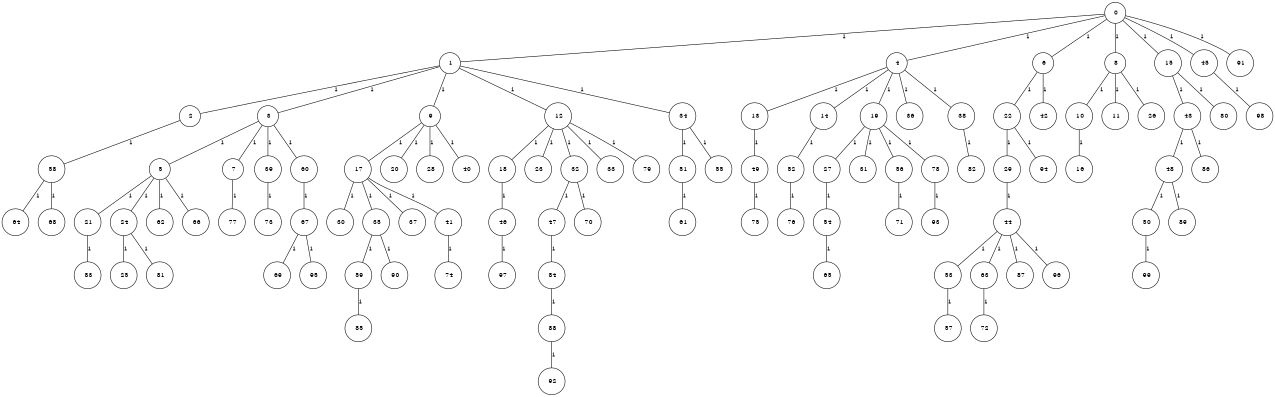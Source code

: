 graph G {
size="8.5,11;"
ratio = "expand;"
fixedsize="true;"
overlap="scale;"
node[shape=circle,width=.12,hight=.12,fontsize=12]
edge[fontsize=12]

0[label=" 0" color=black, pos="1.8401877,1.7830992!"];
1[label=" 1" color=black, pos="1.9116474,0.33522276!"];
2[label=" 2" color=black, pos="1.2777747,1.4773971!"];
3[label=" 3" color=black, pos="1.3647845,1.9522297!"];
4[label=" 4" color=black, pos="0.63571173,1.1416026!"];
5[label=" 5" color=black, pos="2.0163006,0.13723158!"];
6[label=" 6" color=black, pos="2.1566791,1.1297904!"];
7[label=" 7" color=black, pos="1.9989245,0.51293239!"];
8[label=" 8" color=black, pos="0.61263983,0.63755227!"];
9[label=" 9" color=black, pos="1.493583,1.2925168!"];
10[label=" 10" color=black, pos="0.52674498,2.4002286!"];
11[label=" 11" color=black, pos="1.2833147,2.8077245!"];
12[label=" 12" color=black, pos="0.069755276,1.5259954!"];
13[label=" 13" color=black, pos="2.1922138,0.8902326!"];
14[label=" 14" color=black, pos="2.0641713,1.4577017!"];
15[label=" 15" color=black, pos="0.23827995,0.90220807!"];
16[label=" 16" color=black, pos="2.2666657,0.37520698!"];
17[label=" 17" color=black, pos="2.5125354,0.53160643!"];
18[label=" 18" color=black, pos="0.4376376,0.9308098!"];
19[label=" 19" color=black, pos="2.2842934,2.6399788!"];
20[label=" 20" color=black, pos="0.68786139,2.4401045!"];
21[label=" 21" color=black, pos="0.82920109,2.2289682!"];
22[label=" 22" color=black, pos="1.3503602,0.95646825!"];
23[label=" 23" color=black, pos="0.65730404,1.4395599!"];
24[label=" 24" color=black, pos="0.39843667,2.6842185!"];
25[label=" 25" color=black, pos="1.4824907,1.9502524!"];
26[label=" 26" color=black, pos="0.14766001,2.6410806!"];
27[label=" 27" color=black, pos="0.61959648,2.7860021!"];
28[label=" 28" color=black, pos="2.4470336,1.1875331!"];
29[label=" 29" color=black, pos="2.5564438,2.1696071!"];
30[label=" 30" color=black, pos="0.10317119,1.4954441!"];
31[label=" 31" color=black, pos="2.9847517,2.684445!"];
32[label=" 32" color=black, pos="1.7497709,1.2941604!"];
33[label=" 33" color=black, pos="0.5844885,2.1523898!"];
34[label=" 34" color=black, pos="2.1254749,2.1641019!"];
35[label=" 35" color=black, pos="0.074529801,2.0525293!"];
36[label=" 36" color=black, pos="2.1762107,0.79779805!"];
37[label=" 37" color=black, pos="2.6565637,0.63945835!"];
38[label=" 38" color=black, pos="2.0934805,1.5202101!"];
39[label=" 39" color=black, pos="0.069906398,2.4614205!"];
40[label=" 40" color=black, pos="1.5733186,2.0519388!"];
41[label=" 41" color=black, pos="2.9999936,1.8899556!"];
42[label=" 42" color=black, pos="1.997799,1.8705399!"];
43[label=" 43" color=black, pos="2.0041616,0.59389218!"];
44[label=" 44" color=black, pos="1.1631315,1.9130267!"];
45[label=" 45" color=black, pos="2.3590954,1.57943!"];
46[label=" 46" color=black, pos="2.6873874,1.530808!"];
47[label=" 47" color=black, pos="1.3042951,1.5769711!"];
48[label=" 48" color=black, pos="1.7478093,2.0354209!"];
49[label=" 49" color=black, pos="0.83323854,0.87327134!"];
50[label=" 50" color=black, pos="1.9794341,1.9033663!"];
51[label=" 51" color=black, pos="2.6668803,1.163968!"];
52[label=" 52" color=black, pos="1.8889488,0.64970699!"];
53[label=" 53" color=black, pos="0.6294797,0.70061996!"];
54[label=" 54" color=black, pos="0.32877704,2.074161!"];
55[label=" 55" color=black, pos="2.2236564,2.510686!"];
56[label=" 56" color=black, pos="0.28004201,2.7192686!"];
57[label=" 57" color=black, pos="1.4714834,2.9443181!"];
58[label=" 58" color=black, pos="2.3363511,0.4345133!"];
59[label=" 59" color=black, pos="1.344943,2.8332433!"];
60[label=" 60" color=black, pos="0.67547598,0.48193582!"];
61[label=" 61" color=black, pos="2.7120873,1.6218228!"];
62[label=" 62" color=black, pos="1.4139837,1.6739365!"];
63[label=" 63" color=black, pos="0.34711587,2.6091059!"];
64[label=" 64" color=black, pos="2.7307293,0.74043844!"];
65[label=" 65" color=black, pos="2.9209144,1.6531303!"];
66[label=" 66" color=black, pos="2.532441,0.26049694!"];
67[label=" 67" color=black, pos="2.6861249,0.11127563!"];
68[label=" 68" color=black, pos="2.5766905,1.6665566!"];
69[label=" 69" color=black, pos="2.7757672,2.3296421!"];
70[label=" 70" color=black, pos="1.9843632,2.8273911!"];
71[label=" 71" color=black, pos="0.18820104,2.958637!"];
72[label=" 72" color=black, pos="1.7648714,0.12114316!"];
73[label=" 73" color=black, pos="0.38383194,1.9430513!"];
74[label=" 74" color=black, pos="2.8619171,0.79365684!"];
75[label=" 75" color=black, pos="2.2972885,0.90964296!"];
76[label=" 76" color=black, pos="1.4981439,0.16275674!"];
77[label=" 77" color=black, pos="0.86457896,2.4636622!"];
78[label=" 78" color=black, pos="1.4959774,0.18042124!"];
79[label=" 79" color=black, pos="2.7275503,2.6031088!"];
80[label=" 80" color=black, pos="0.8381336,0.17820751!"];
81[label=" 81" color=black, pos="1.4985255,1.1382385!"];
82[label=" 82" color=black, pos="2.324807,1.9084847!"];
83[label=" 83" color=black, pos="2.8368278,0.49607442!"];
84[label=" 84" color=black, pos="2.3943272,1.6088829!"];
85[label=" 85" color=black, pos="1.15123,2.1078483!"];
86[label=" 86" color=black, pos="1.3635983,2.3313858!"];
87[label=" 87" color=black, pos="0.42732772,2.5835703!"];
88[label=" 88" color=black, pos="0.65874663,1.4874269!"];
89[label=" 89" color=black, pos="2.8830366,2.5177147!"];
90[label=" 90" color=black, pos="2.5575606,2.829939!"];
91[label=" 91" color=black, pos="0.24432699,1.7293601!"];
92[label=" 92" color=black, pos="1.9848446,1.8975603!"];
93[label=" 93" color=black, pos="2.4107879,2.783282!"];
94[label=" 94" color=black, pos="1.2936781,1.8655348!"];
95[label=" 95" color=black, pos="1.0491625,1.9864671!"];
96[label=" 96" color=black, pos="1.2108829,1.8651812!"];
97[label=" 97" color=black, pos="2.0995593,0.3017631!"];
98[label=" 98" color=black, pos="1.8090953,2.0515083!"];
99[label=" 99" color=black, pos="1.4577156,0.69207644!"];
0--1[label="1"]
0--4[label="1"]
0--6[label="1"]
0--8[label="1"]
0--15[label="1"]
0--45[label="1"]
0--91[label="1"]
1--2[label="1"]
1--3[label="1"]
1--9[label="1"]
1--12[label="1"]
1--34[label="1"]
2--58[label="1"]
3--5[label="1"]
3--7[label="1"]
3--39[label="1"]
3--60[label="1"]
4--13[label="1"]
4--14[label="1"]
4--19[label="1"]
4--36[label="1"]
4--38[label="1"]
5--21[label="1"]
5--24[label="1"]
5--62[label="1"]
5--66[label="1"]
6--22[label="1"]
6--42[label="1"]
7--77[label="1"]
8--10[label="1"]
8--11[label="1"]
8--26[label="1"]
9--17[label="1"]
9--20[label="1"]
9--28[label="1"]
9--40[label="1"]
10--16[label="1"]
12--18[label="1"]
12--23[label="1"]
12--32[label="1"]
12--33[label="1"]
12--79[label="1"]
13--49[label="1"]
14--52[label="1"]
15--43[label="1"]
15--80[label="1"]
17--30[label="1"]
17--35[label="1"]
17--37[label="1"]
17--41[label="1"]
18--46[label="1"]
19--27[label="1"]
19--31[label="1"]
19--56[label="1"]
19--78[label="1"]
21--83[label="1"]
22--29[label="1"]
22--94[label="1"]
24--25[label="1"]
24--81[label="1"]
27--54[label="1"]
29--44[label="1"]
32--47[label="1"]
32--70[label="1"]
34--51[label="1"]
34--55[label="1"]
35--59[label="1"]
35--90[label="1"]
38--82[label="1"]
39--73[label="1"]
41--74[label="1"]
43--48[label="1"]
43--86[label="1"]
44--53[label="1"]
44--63[label="1"]
44--87[label="1"]
44--96[label="1"]
45--98[label="1"]
46--97[label="1"]
47--84[label="1"]
48--50[label="1"]
48--89[label="1"]
49--75[label="1"]
50--99[label="1"]
51--61[label="1"]
52--76[label="1"]
53--57[label="1"]
54--65[label="1"]
56--71[label="1"]
58--64[label="1"]
58--68[label="1"]
59--85[label="1"]
60--67[label="1"]
63--72[label="1"]
67--69[label="1"]
67--95[label="1"]
78--93[label="1"]
84--88[label="1"]
88--92[label="1"]

}
